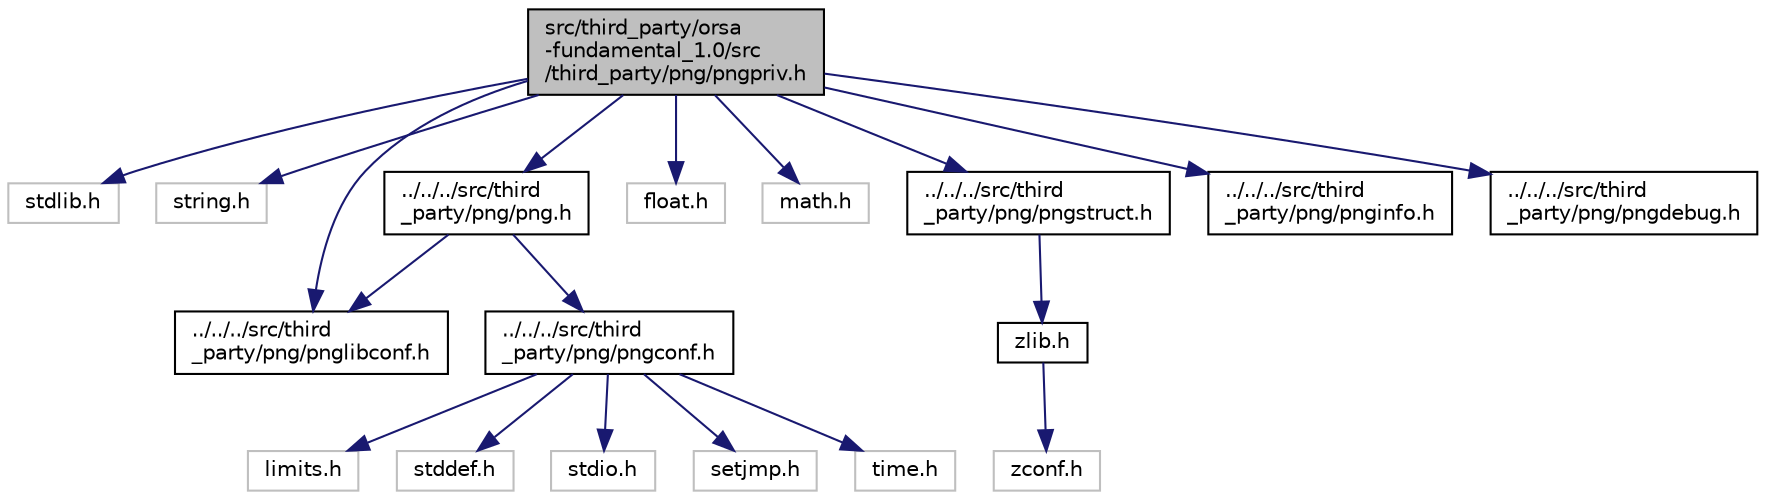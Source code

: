 digraph "src/third_party/orsa-fundamental_1.0/src/third_party/png/pngpriv.h"
{
  edge [fontname="Helvetica",fontsize="10",labelfontname="Helvetica",labelfontsize="10"];
  node [fontname="Helvetica",fontsize="10",shape=record];
  Node1 [label="src/third_party/orsa\l-fundamental_1.0/src\l/third_party/png/pngpriv.h",height=0.2,width=0.4,color="black", fillcolor="grey75", style="filled", fontcolor="black"];
  Node1 -> Node2 [color="midnightblue",fontsize="10",style="solid",fontname="Helvetica"];
  Node2 [label="stdlib.h",height=0.2,width=0.4,color="grey75", fillcolor="white", style="filled"];
  Node1 -> Node3 [color="midnightblue",fontsize="10",style="solid",fontname="Helvetica"];
  Node3 [label="string.h",height=0.2,width=0.4,color="grey75", fillcolor="white", style="filled"];
  Node1 -> Node4 [color="midnightblue",fontsize="10",style="solid",fontname="Helvetica"];
  Node4 [label="../../../src/third\l_party/png/pnglibconf.h",height=0.2,width=0.4,color="black", fillcolor="white", style="filled",URL="$pnglibconf_8h.html"];
  Node1 -> Node5 [color="midnightblue",fontsize="10",style="solid",fontname="Helvetica"];
  Node5 [label="../../../src/third\l_party/png/png.h",height=0.2,width=0.4,color="black", fillcolor="white", style="filled",URL="$png_8h.html"];
  Node5 -> Node4 [color="midnightblue",fontsize="10",style="solid",fontname="Helvetica"];
  Node5 -> Node6 [color="midnightblue",fontsize="10",style="solid",fontname="Helvetica"];
  Node6 [label="../../../src/third\l_party/png/pngconf.h",height=0.2,width=0.4,color="black", fillcolor="white", style="filled",URL="$pngconf_8h.html"];
  Node6 -> Node7 [color="midnightblue",fontsize="10",style="solid",fontname="Helvetica"];
  Node7 [label="limits.h",height=0.2,width=0.4,color="grey75", fillcolor="white", style="filled"];
  Node6 -> Node8 [color="midnightblue",fontsize="10",style="solid",fontname="Helvetica"];
  Node8 [label="stddef.h",height=0.2,width=0.4,color="grey75", fillcolor="white", style="filled"];
  Node6 -> Node9 [color="midnightblue",fontsize="10",style="solid",fontname="Helvetica"];
  Node9 [label="stdio.h",height=0.2,width=0.4,color="grey75", fillcolor="white", style="filled"];
  Node6 -> Node10 [color="midnightblue",fontsize="10",style="solid",fontname="Helvetica"];
  Node10 [label="setjmp.h",height=0.2,width=0.4,color="grey75", fillcolor="white", style="filled"];
  Node6 -> Node11 [color="midnightblue",fontsize="10",style="solid",fontname="Helvetica"];
  Node11 [label="time.h",height=0.2,width=0.4,color="grey75", fillcolor="white", style="filled"];
  Node1 -> Node12 [color="midnightblue",fontsize="10",style="solid",fontname="Helvetica"];
  Node12 [label="float.h",height=0.2,width=0.4,color="grey75", fillcolor="white", style="filled"];
  Node1 -> Node13 [color="midnightblue",fontsize="10",style="solid",fontname="Helvetica"];
  Node13 [label="math.h",height=0.2,width=0.4,color="grey75", fillcolor="white", style="filled"];
  Node1 -> Node14 [color="midnightblue",fontsize="10",style="solid",fontname="Helvetica"];
  Node14 [label="../../../src/third\l_party/png/pngstruct.h",height=0.2,width=0.4,color="black", fillcolor="white", style="filled",URL="$pngstruct_8h.html"];
  Node14 -> Node15 [color="midnightblue",fontsize="10",style="solid",fontname="Helvetica"];
  Node15 [label="zlib.h",height=0.2,width=0.4,color="black", fillcolor="white", style="filled",URL="$zlib_8h.html"];
  Node15 -> Node16 [color="midnightblue",fontsize="10",style="solid",fontname="Helvetica"];
  Node16 [label="zconf.h",height=0.2,width=0.4,color="grey75", fillcolor="white", style="filled"];
  Node1 -> Node17 [color="midnightblue",fontsize="10",style="solid",fontname="Helvetica"];
  Node17 [label="../../../src/third\l_party/png/pnginfo.h",height=0.2,width=0.4,color="black", fillcolor="white", style="filled",URL="$pnginfo_8h.html"];
  Node1 -> Node18 [color="midnightblue",fontsize="10",style="solid",fontname="Helvetica"];
  Node18 [label="../../../src/third\l_party/png/pngdebug.h",height=0.2,width=0.4,color="black", fillcolor="white", style="filled",URL="$pngdebug_8h.html"];
}
